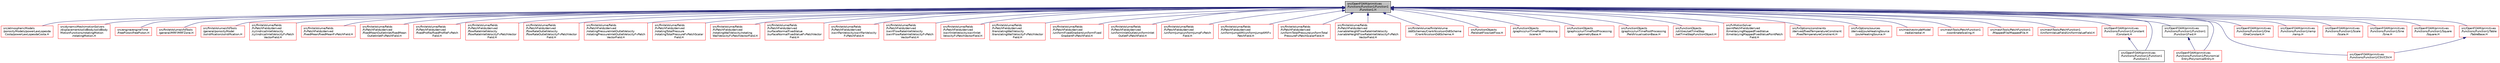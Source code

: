 digraph "src/OpenFOAM/primitives/functions/Function1/Function1/Function1.H"
{
  bgcolor="transparent";
  edge [fontname="Helvetica",fontsize="10",labelfontname="Helvetica",labelfontsize="10"];
  node [fontname="Helvetica",fontsize="10",shape=record];
  Node1 [label="src/OpenFOAM/primitives\l/functions/Function1/Function1\l/Function1.H",height=0.2,width=0.4,color="black", fillcolor="grey75", style="filled" fontcolor="black"];
  Node1 -> Node2 [dir="back",color="midnightblue",fontsize="10",style="solid",fontname="Helvetica"];
  Node2 [label="src/atmosphericModels\l/porosityModels/powerLawLopesda\lCosta/powerLawLopesdaCosta.H",height=0.2,width=0.4,color="red",URL="$powerLawLopesdaCosta_8H.html"];
  Node1 -> Node3 [dir="back",color="midnightblue",fontsize="10",style="solid",fontname="Helvetica"];
  Node3 [label="src/dynamicMesh/motionSolvers\l/displacement/solidBody/solidBody\lMotionFunctions/rotatingMotion\l/rotatingMotion.H",height=0.2,width=0.4,color="red",URL="$rotatingMotion_8H.html"];
  Node1 -> Node4 [dir="back",color="midnightblue",fontsize="10",style="solid",fontname="Helvetica"];
  Node4 [label="src/engine/engineTime\l/freePiston/freePiston.H",height=0.2,width=0.4,color="red",URL="$freePiston_8H.html"];
  Node1 -> Node5 [dir="back",color="midnightblue",fontsize="10",style="solid",fontname="Helvetica"];
  Node5 [label="src/finiteVolume/cfdTools\l/general/MRF/MRFZone.H",height=0.2,width=0.4,color="red",URL="$MRFZone_8H.html"];
  Node1 -> Node6 [dir="back",color="midnightblue",fontsize="10",style="solid",fontname="Helvetica"];
  Node6 [label="src/finiteVolume/cfdTools\l/general/porosityModel\l/solidification/solidification.H",height=0.2,width=0.4,color="red",URL="$finiteVolume_2cfdTools_2general_2porosityModel_2solidification_2solidification_8H.html"];
  Node1 -> Node7 [dir="back",color="midnightblue",fontsize="10",style="solid",fontname="Helvetica"];
  Node7 [label="src/finiteVolume/fields\l/fvPatchFields/derived\l/cylindricalInletVelocity\l/cylindricalInletVelocityFvPatch\lVectorField.H",height=0.2,width=0.4,color="red",URL="$cylindricalInletVelocityFvPatchVectorField_8H.html"];
  Node1 -> Node8 [dir="back",color="midnightblue",fontsize="10",style="solid",fontname="Helvetica"];
  Node8 [label="src/finiteVolume/fields\l/fvPatchFields/derived\l/fixedMean/fixedMeanFvPatchField.H",height=0.2,width=0.4,color="red",URL="$fixedMeanFvPatchField_8H.html"];
  Node1 -> Node9 [dir="back",color="midnightblue",fontsize="10",style="solid",fontname="Helvetica"];
  Node9 [label="src/finiteVolume/fields\l/fvPatchFields/derived\l/fixedMeanOutletInlet/fixedMean\lOutletInletFvPatchField.H",height=0.2,width=0.4,color="red",URL="$fixedMeanOutletInletFvPatchField_8H.html"];
  Node1 -> Node10 [dir="back",color="midnightblue",fontsize="10",style="solid",fontname="Helvetica"];
  Node10 [label="src/finiteVolume/fields\l/fvPatchFields/derived\l/fixedProfile/fixedProfileFvPatch\lField.H",height=0.2,width=0.4,color="red",URL="$fixedProfileFvPatchField_8H.html"];
  Node1 -> Node11 [dir="back",color="midnightblue",fontsize="10",style="solid",fontname="Helvetica"];
  Node11 [label="src/finiteVolume/fields\l/fvPatchFields/derived\l/flowRateInletVelocity\l/flowRateInletVelocityFvPatchVector\lField.H",height=0.2,width=0.4,color="red",URL="$flowRateInletVelocityFvPatchVectorField_8H.html"];
  Node1 -> Node12 [dir="back",color="midnightblue",fontsize="10",style="solid",fontname="Helvetica"];
  Node12 [label="src/finiteVolume/fields\l/fvPatchFields/derived\l/flowRateOutletVelocity\l/flowRateOutletVelocityFvPatchVector\lField.H",height=0.2,width=0.4,color="red",URL="$flowRateOutletVelocityFvPatchVectorField_8H.html"];
  Node1 -> Node13 [dir="back",color="midnightblue",fontsize="10",style="solid",fontname="Helvetica"];
  Node13 [label="src/finiteVolume/fields\l/fvPatchFields/derived\l/rotatingPressureInletOutletVelocity\l/rotatingPressureInletOutletVelocityFvPatch\lVectorField.H",height=0.2,width=0.4,color="red",URL="$rotatingPressureInletOutletVelocityFvPatchVectorField_8H.html"];
  Node1 -> Node14 [dir="back",color="midnightblue",fontsize="10",style="solid",fontname="Helvetica"];
  Node14 [label="src/finiteVolume/fields\l/fvPatchFields/derived\l/rotatingTotalPressure\l/rotatingTotalPressureFvPatchScalar\lField.H",height=0.2,width=0.4,color="red",URL="$rotatingTotalPressureFvPatchScalarField_8H.html"];
  Node1 -> Node15 [dir="back",color="midnightblue",fontsize="10",style="solid",fontname="Helvetica"];
  Node15 [label="src/finiteVolume/fields\l/fvPatchFields/derived\l/rotatingWallVelocity/rotating\lWallVelocityFvPatchVectorField.H",height=0.2,width=0.4,color="red",URL="$rotatingWallVelocityFvPatchVectorField_8H.html"];
  Node1 -> Node16 [dir="back",color="midnightblue",fontsize="10",style="solid",fontname="Helvetica"];
  Node16 [label="src/finiteVolume/fields\l/fvPatchFields/derived\l/surfaceNormalFixedValue\l/surfaceNormalFixedValueFvPatchVector\lField.H",height=0.2,width=0.4,color="red",URL="$surfaceNormalFixedValueFvPatchVectorField_8H.html"];
  Node1 -> Node17 [dir="back",color="midnightblue",fontsize="10",style="solid",fontname="Helvetica"];
  Node17 [label="src/finiteVolume/fields\l/fvPatchFields/derived\l/swirlFanVelocity/swirlFanVelocity\lFvPatchField.H",height=0.2,width=0.4,color="red",URL="$swirlFanVelocityFvPatchField_8H.html"];
  Node1 -> Node18 [dir="back",color="midnightblue",fontsize="10",style="solid",fontname="Helvetica"];
  Node18 [label="src/finiteVolume/fields\l/fvPatchFields/derived\l/swirlFlowRateInletVelocity\l/swirlFlowRateInletVelocityFvPatch\lVectorField.H",height=0.2,width=0.4,color="red",URL="$swirlFlowRateInletVelocityFvPatchVectorField_8H.html"];
  Node1 -> Node19 [dir="back",color="midnightblue",fontsize="10",style="solid",fontname="Helvetica"];
  Node19 [label="src/finiteVolume/fields\l/fvPatchFields/derived\l/swirlInletVelocity/swirlInlet\lVelocityFvPatchVectorField.H",height=0.2,width=0.4,color="red",URL="$swirlInletVelocityFvPatchVectorField_8H.html"];
  Node1 -> Node20 [dir="back",color="midnightblue",fontsize="10",style="solid",fontname="Helvetica"];
  Node20 [label="src/finiteVolume/fields\l/fvPatchFields/derived\l/translatingWallVelocity\l/translatingWallVelocityFvPatchVector\lField.H",height=0.2,width=0.4,color="red",URL="$translatingWallVelocityFvPatchVectorField_8H.html"];
  Node1 -> Node21 [dir="back",color="midnightblue",fontsize="10",style="solid",fontname="Helvetica"];
  Node21 [label="src/finiteVolume/fields\l/fvPatchFields/derived\l/uniformFixedGradient/uniformFixed\lGradientFvPatchField.H",height=0.2,width=0.4,color="red",URL="$uniformFixedGradientFvPatchField_8H.html"];
  Node1 -> Node22 [dir="back",color="midnightblue",fontsize="10",style="solid",fontname="Helvetica"];
  Node22 [label="src/finiteVolume/fields\l/fvPatchFields/derived\l/uniformInletOutlet/uniformInlet\lOutletFvPatchField.H",height=0.2,width=0.4,color="red",URL="$uniformInletOutletFvPatchField_8H.html"];
  Node1 -> Node23 [dir="back",color="midnightblue",fontsize="10",style="solid",fontname="Helvetica"];
  Node23 [label="src/finiteVolume/fields\l/fvPatchFields/derived\l/uniformJump/uniformJumpFvPatch\lField.H",height=0.2,width=0.4,color="red",URL="$uniformJumpFvPatchField_8H.html"];
  Node1 -> Node24 [dir="back",color="midnightblue",fontsize="10",style="solid",fontname="Helvetica"];
  Node24 [label="src/finiteVolume/fields\l/fvPatchFields/derived\l/uniformJumpAMI/uniformJumpAMIFv\lPatchField.H",height=0.2,width=0.4,color="red",URL="$uniformJumpAMIFvPatchField_8H.html"];
  Node1 -> Node25 [dir="back",color="midnightblue",fontsize="10",style="solid",fontname="Helvetica"];
  Node25 [label="src/finiteVolume/fields\l/fvPatchFields/derived\l/uniformTotalPressure/uniformTotal\lPressureFvPatchScalarField.H",height=0.2,width=0.4,color="red",URL="$uniformTotalPressureFvPatchScalarField_8H.html"];
  Node1 -> Node26 [dir="back",color="midnightblue",fontsize="10",style="solid",fontname="Helvetica"];
  Node26 [label="src/finiteVolume/fields\l/fvPatchFields/derived\l/variableHeightFlowRateInletVelocity\l/variableHeightFlowRateInletVelocityFvPatch\lVectorField.H",height=0.2,width=0.4,color="red",URL="$variableHeightFlowRateInletVelocityFvPatchVectorField_8H.html"];
  Node1 -> Node27 [dir="back",color="midnightblue",fontsize="10",style="solid",fontname="Helvetica"];
  Node27 [label="src/finiteVolume/finiteVolume\l/ddtSchemes/CrankNicolsonDdtScheme\l/CrankNicolsonDdtScheme.H",height=0.2,width=0.4,color="red",URL="$CrankNicolsonDdtScheme_8H.html"];
  Node1 -> Node28 [dir="back",color="midnightblue",fontsize="10",style="solid",fontname="Helvetica"];
  Node28 [label="src/functionObjects\l/field/setFlow/setFlow.H",height=0.2,width=0.4,color="red",URL="$setFlow_8H.html"];
  Node1 -> Node29 [dir="back",color="midnightblue",fontsize="10",style="solid",fontname="Helvetica"];
  Node29 [label="src/functionObjects\l/graphics/runTimePostProcessing\l/scene.H",height=0.2,width=0.4,color="red",URL="$scene_8H.html"];
  Node1 -> Node30 [dir="back",color="midnightblue",fontsize="10",style="solid",fontname="Helvetica"];
  Node30 [label="src/functionObjects\l/graphics/runTimePostProcessing\l/geometryBase.H",height=0.2,width=0.4,color="red",URL="$geometryBase_8H.html"];
  Node1 -> Node31 [dir="back",color="midnightblue",fontsize="10",style="solid",fontname="Helvetica"];
  Node31 [label="src/functionObjects\l/graphics/runTimePostProcessing\l/fieldVisualisationBase.H",height=0.2,width=0.4,color="red",URL="$fieldVisualisationBase_8H.html"];
  Node1 -> Node32 [dir="back",color="midnightblue",fontsize="10",style="solid",fontname="Helvetica"];
  Node32 [label="src/functionObjects\l/utilities/setTimeStep\l/setTimeStepFunctionObject.H",height=0.2,width=0.4,color="red",URL="$setTimeStepFunctionObject_8H.html"];
  Node1 -> Node33 [dir="back",color="midnightblue",fontsize="10",style="solid",fontname="Helvetica"];
  Node33 [label="src/fvMotionSolver\l/pointPatchFields/derived\l/timeVaryingMappedFixedValue\l/timeVaryingMappedFixedValuePointPatch\lField.H",height=0.2,width=0.4,color="red",URL="$timeVaryingMappedFixedValuePointPatchField_8H.html"];
  Node1 -> Node34 [dir="back",color="midnightblue",fontsize="10",style="solid",fontname="Helvetica"];
  Node34 [label="src/fvOptions/constraints\l/derived/fixedTemperatureConstraint\l/fixedTemperatureConstraint.H",height=0.2,width=0.4,color="red",URL="$fixedTemperatureConstraint_8H.html"];
  Node1 -> Node35 [dir="back",color="midnightblue",fontsize="10",style="solid",fontname="Helvetica"];
  Node35 [label="src/fvOptions/sources\l/derived/jouleHeatingSource\l/jouleHeatingSource.H",height=0.2,width=0.4,color="red",URL="$jouleHeatingSource_8H.html"];
  Node1 -> Node36 [dir="back",color="midnightblue",fontsize="10",style="solid",fontname="Helvetica"];
  Node36 [label="src/mesh/extrudeModel\l/radial/radial.H",height=0.2,width=0.4,color="red",URL="$radial_8H.html"];
  Node1 -> Node37 [dir="back",color="midnightblue",fontsize="10",style="solid",fontname="Helvetica"];
  Node37 [label="src/meshTools/PatchFunction1\l/coordinateScaling.H",height=0.2,width=0.4,color="red",URL="$coordinateScaling_8H.html"];
  Node1 -> Node38 [dir="back",color="midnightblue",fontsize="10",style="solid",fontname="Helvetica"];
  Node38 [label="src/meshTools/PatchFunction1\l/MappedFile/MappedFile.H",height=0.2,width=0.4,color="red",URL="$MappedFile_8H.html"];
  Node1 -> Node39 [dir="back",color="midnightblue",fontsize="10",style="solid",fontname="Helvetica"];
  Node39 [label="src/meshTools/PatchFunction1\l/UniformValueField/UniformValueField.H",height=0.2,width=0.4,color="red",URL="$UniformValueField_8H.html"];
  Node1 -> Node40 [dir="back",color="midnightblue",fontsize="10",style="solid",fontname="Helvetica"];
  Node40 [label="src/OpenFOAM/primitives\l/functions/Function1/Constant\l/Constant.H",height=0.2,width=0.4,color="red",URL="$Constant_8H.html"];
  Node40 -> Node41 [dir="back",color="midnightblue",fontsize="10",style="solid",fontname="Helvetica"];
  Node41 [label="src/OpenFOAM/primitives\l/functions/Function1/Function1\l/Function1.C",height=0.2,width=0.4,color="black",URL="$Function1_8C.html"];
  Node1 -> Node42 [dir="back",color="midnightblue",fontsize="10",style="solid",fontname="Helvetica"];
  Node42 [label="src/OpenFOAM/primitives\l/functions/Function1/CSV/CSV.H",height=0.2,width=0.4,color="red",URL="$CSV_8H.html"];
  Node1 -> Node41 [dir="back",color="midnightblue",fontsize="10",style="solid",fontname="Helvetica"];
  Node1 -> Node43 [dir="back",color="midnightblue",fontsize="10",style="solid",fontname="Helvetica"];
  Node43 [label="src/OpenFOAM/primitives\l/functions/Function1/Function1\l/Function1Fwd.H",height=0.2,width=0.4,color="black",URL="$Function1Fwd_8H.html"];
  Node43 -> Node44 [dir="back",color="midnightblue",fontsize="10",style="solid",fontname="Helvetica"];
  Node44 [label="src/OpenFOAM/primitives\l/functions/Function1/Polynomial\lEntry/PolynomialEntry.H",height=0.2,width=0.4,color="red",URL="$PolynomialEntry_8H.html"];
  Node1 -> Node45 [dir="back",color="midnightblue",fontsize="10",style="solid",fontname="Helvetica"];
  Node45 [label="src/OpenFOAM/primitives\l/functions/Function1/One\l/OneConstant.H",height=0.2,width=0.4,color="red",URL="$OneConstant_8H.html"];
  Node1 -> Node44 [dir="back",color="midnightblue",fontsize="10",style="solid",fontname="Helvetica"];
  Node1 -> Node46 [dir="back",color="midnightblue",fontsize="10",style="solid",fontname="Helvetica"];
  Node46 [label="src/OpenFOAM/primitives\l/functions/Function1/ramp\l/ramp.H",height=0.2,width=0.4,color="red",URL="$ramp_8H.html"];
  Node1 -> Node47 [dir="back",color="midnightblue",fontsize="10",style="solid",fontname="Helvetica"];
  Node47 [label="src/OpenFOAM/primitives\l/functions/Function1/Scale\l/Scale.H",height=0.2,width=0.4,color="red",URL="$Scale_8H.html"];
  Node1 -> Node48 [dir="back",color="midnightblue",fontsize="10",style="solid",fontname="Helvetica"];
  Node48 [label="src/OpenFOAM/primitives\l/functions/Function1/Sine\l/Sine.H",height=0.2,width=0.4,color="red",URL="$Sine_8H.html"];
  Node1 -> Node49 [dir="back",color="midnightblue",fontsize="10",style="solid",fontname="Helvetica"];
  Node49 [label="src/OpenFOAM/primitives\l/functions/Function1/Square\l/Square.H",height=0.2,width=0.4,color="red",URL="$Square_8H.html"];
  Node1 -> Node50 [dir="back",color="midnightblue",fontsize="10",style="solid",fontname="Helvetica"];
  Node50 [label="src/OpenFOAM/primitives\l/functions/Function1/Table\l/TableBase.H",height=0.2,width=0.4,color="red",URL="$TableBase_8H.html"];
  Node50 -> Node42 [dir="back",color="midnightblue",fontsize="10",style="solid",fontname="Helvetica"];
}
